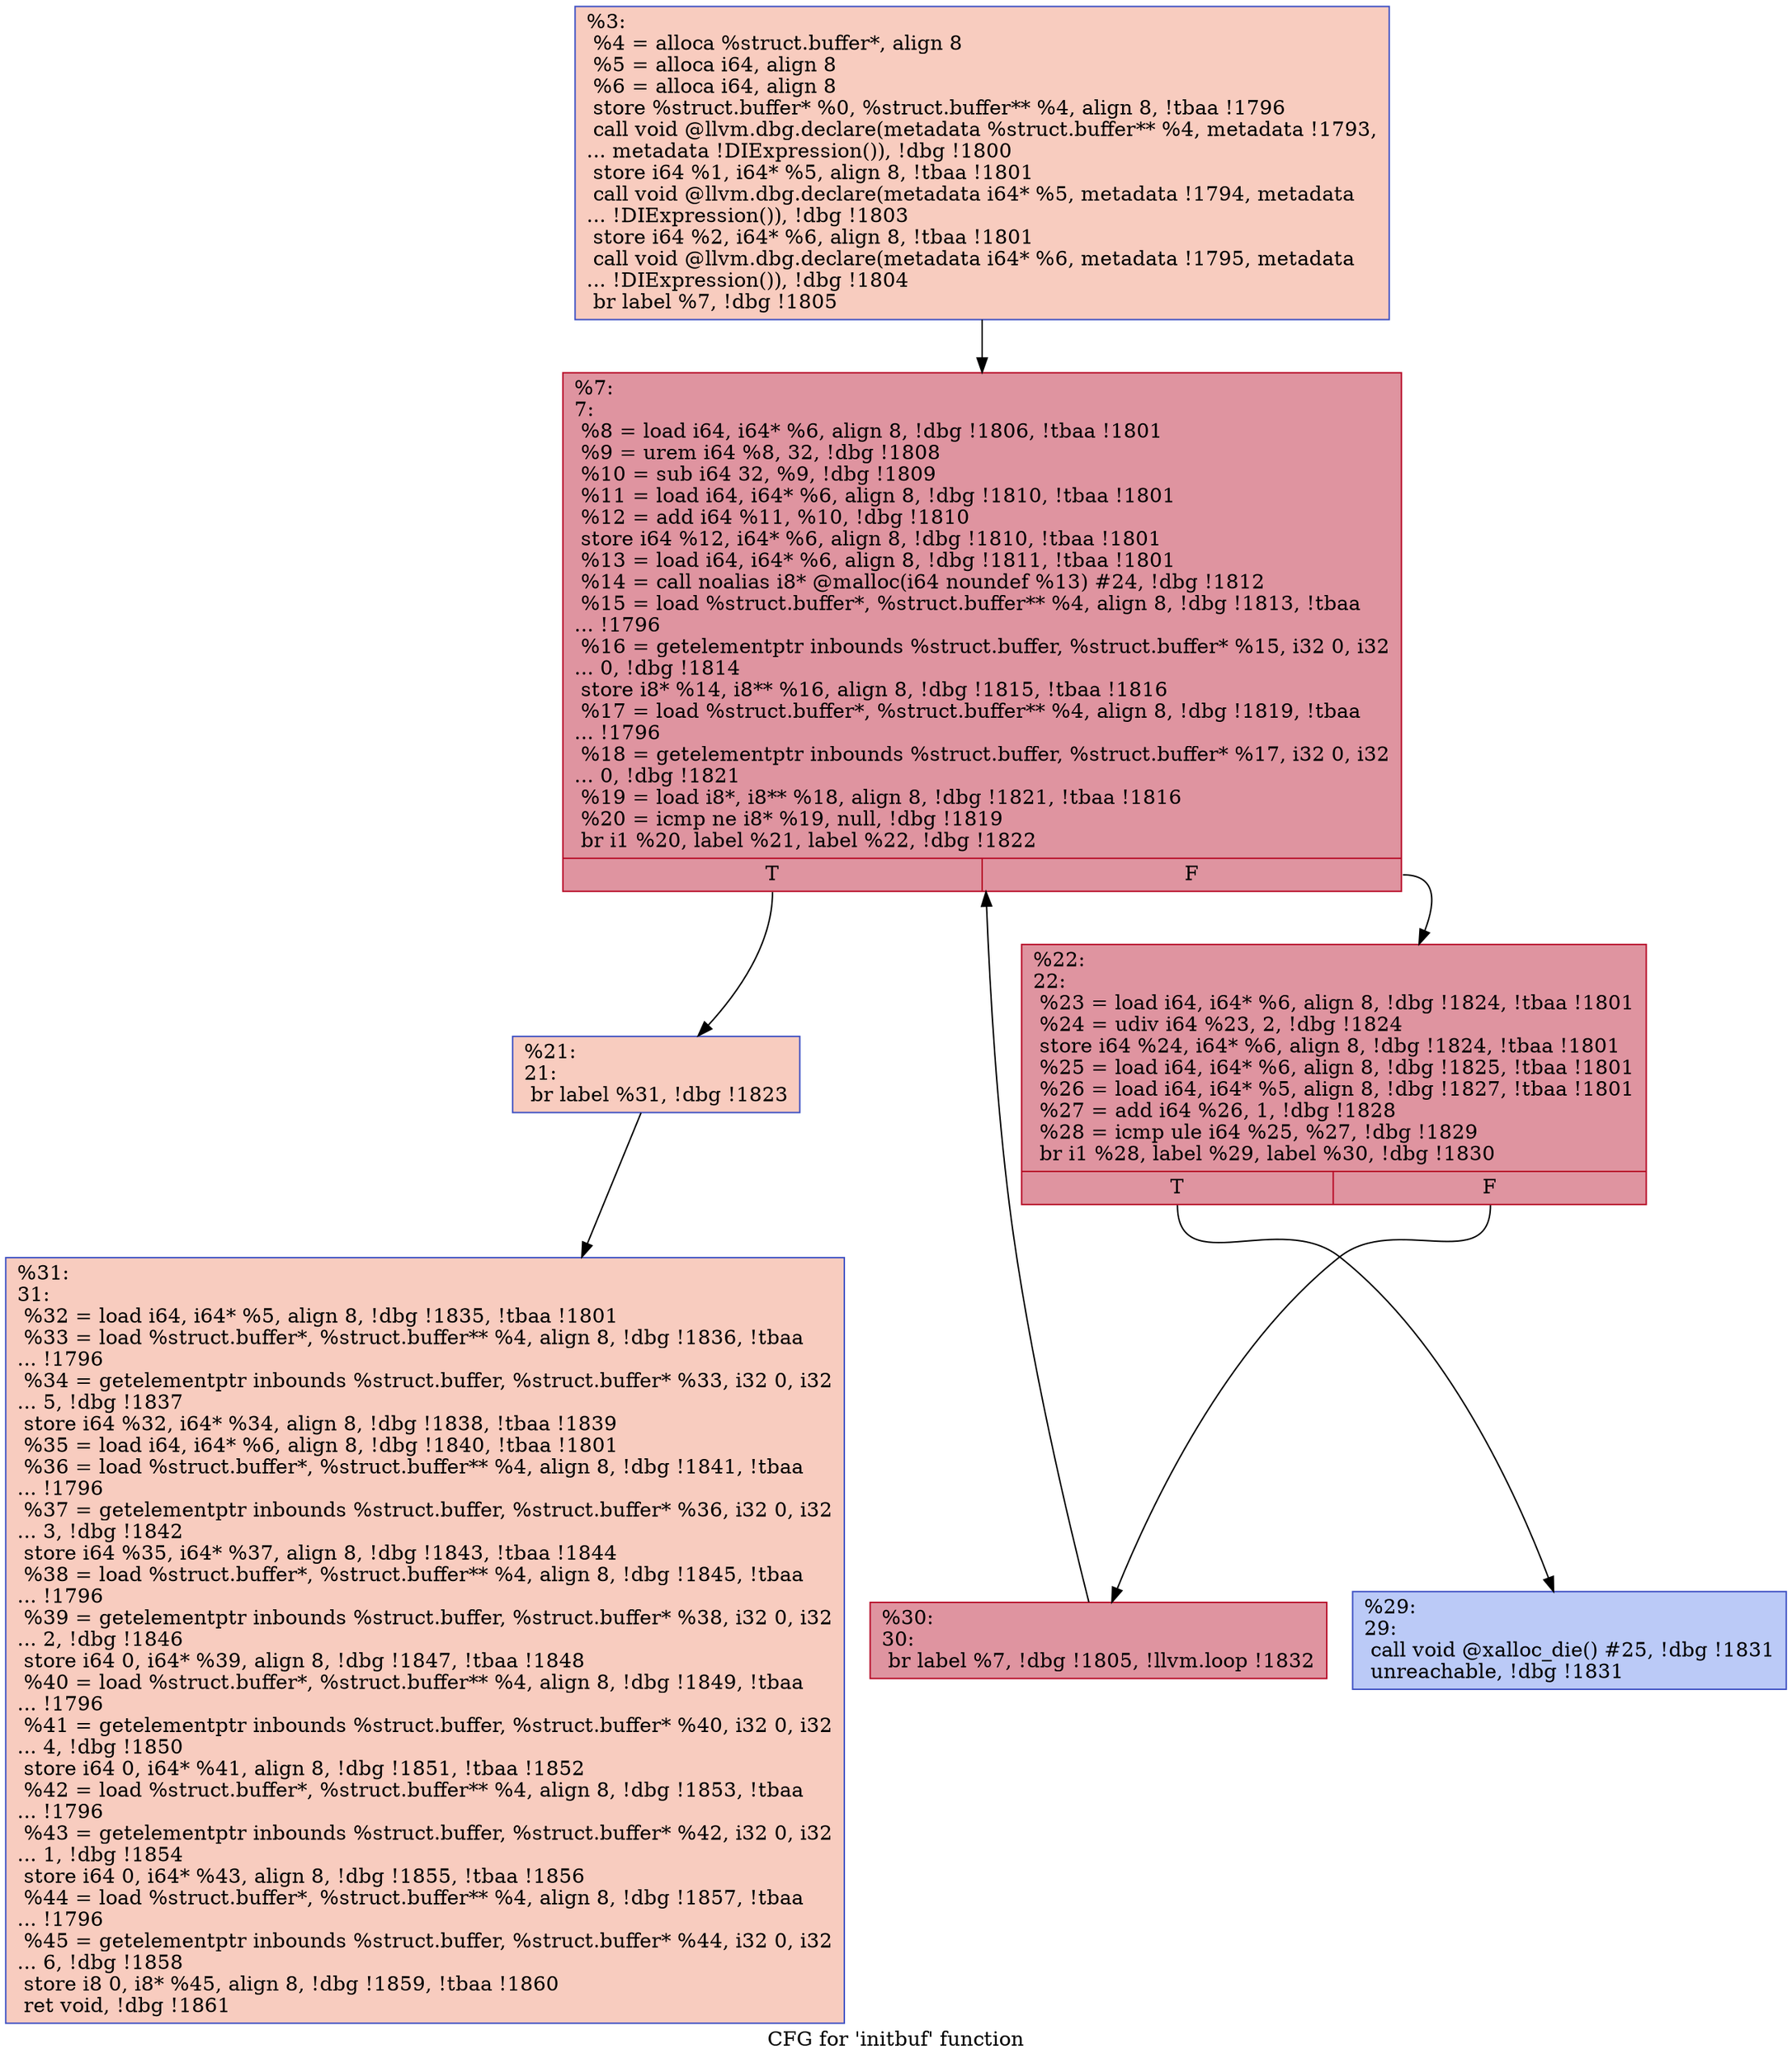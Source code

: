 digraph "CFG for 'initbuf' function" {
	label="CFG for 'initbuf' function";

	Node0x23550c0 [shape=record,color="#3d50c3ff", style=filled, fillcolor="#f08b6e70",label="{%3:\l  %4 = alloca %struct.buffer*, align 8\l  %5 = alloca i64, align 8\l  %6 = alloca i64, align 8\l  store %struct.buffer* %0, %struct.buffer** %4, align 8, !tbaa !1796\l  call void @llvm.dbg.declare(metadata %struct.buffer** %4, metadata !1793,\l... metadata !DIExpression()), !dbg !1800\l  store i64 %1, i64* %5, align 8, !tbaa !1801\l  call void @llvm.dbg.declare(metadata i64* %5, metadata !1794, metadata\l... !DIExpression()), !dbg !1803\l  store i64 %2, i64* %6, align 8, !tbaa !1801\l  call void @llvm.dbg.declare(metadata i64* %6, metadata !1795, metadata\l... !DIExpression()), !dbg !1804\l  br label %7, !dbg !1805\l}"];
	Node0x23550c0 -> Node0x2355150;
	Node0x2355150 [shape=record,color="#b70d28ff", style=filled, fillcolor="#b70d2870",label="{%7:\l7:                                                \l  %8 = load i64, i64* %6, align 8, !dbg !1806, !tbaa !1801\l  %9 = urem i64 %8, 32, !dbg !1808\l  %10 = sub i64 32, %9, !dbg !1809\l  %11 = load i64, i64* %6, align 8, !dbg !1810, !tbaa !1801\l  %12 = add i64 %11, %10, !dbg !1810\l  store i64 %12, i64* %6, align 8, !dbg !1810, !tbaa !1801\l  %13 = load i64, i64* %6, align 8, !dbg !1811, !tbaa !1801\l  %14 = call noalias i8* @malloc(i64 noundef %13) #24, !dbg !1812\l  %15 = load %struct.buffer*, %struct.buffer** %4, align 8, !dbg !1813, !tbaa\l... !1796\l  %16 = getelementptr inbounds %struct.buffer, %struct.buffer* %15, i32 0, i32\l... 0, !dbg !1814\l  store i8* %14, i8** %16, align 8, !dbg !1815, !tbaa !1816\l  %17 = load %struct.buffer*, %struct.buffer** %4, align 8, !dbg !1819, !tbaa\l... !1796\l  %18 = getelementptr inbounds %struct.buffer, %struct.buffer* %17, i32 0, i32\l... 0, !dbg !1821\l  %19 = load i8*, i8** %18, align 8, !dbg !1821, !tbaa !1816\l  %20 = icmp ne i8* %19, null, !dbg !1819\l  br i1 %20, label %21, label %22, !dbg !1822\l|{<s0>T|<s1>F}}"];
	Node0x2355150:s0 -> Node0x23551a0;
	Node0x2355150:s1 -> Node0x23551f0;
	Node0x23551a0 [shape=record,color="#3d50c3ff", style=filled, fillcolor="#f08b6e70",label="{%21:\l21:                                               \l  br label %31, !dbg !1823\l}"];
	Node0x23551a0 -> Node0x23552e0;
	Node0x23551f0 [shape=record,color="#b70d28ff", style=filled, fillcolor="#b70d2870",label="{%22:\l22:                                               \l  %23 = load i64, i64* %6, align 8, !dbg !1824, !tbaa !1801\l  %24 = udiv i64 %23, 2, !dbg !1824\l  store i64 %24, i64* %6, align 8, !dbg !1824, !tbaa !1801\l  %25 = load i64, i64* %6, align 8, !dbg !1825, !tbaa !1801\l  %26 = load i64, i64* %5, align 8, !dbg !1827, !tbaa !1801\l  %27 = add i64 %26, 1, !dbg !1828\l  %28 = icmp ule i64 %25, %27, !dbg !1829\l  br i1 %28, label %29, label %30, !dbg !1830\l|{<s0>T|<s1>F}}"];
	Node0x23551f0:s0 -> Node0x2355240;
	Node0x23551f0:s1 -> Node0x2355290;
	Node0x2355240 [shape=record,color="#3d50c3ff", style=filled, fillcolor="#6687ed70",label="{%29:\l29:                                               \l  call void @xalloc_die() #25, !dbg !1831\l  unreachable, !dbg !1831\l}"];
	Node0x2355290 [shape=record,color="#b70d28ff", style=filled, fillcolor="#b70d2870",label="{%30:\l30:                                               \l  br label %7, !dbg !1805, !llvm.loop !1832\l}"];
	Node0x2355290 -> Node0x2355150;
	Node0x23552e0 [shape=record,color="#3d50c3ff", style=filled, fillcolor="#f08b6e70",label="{%31:\l31:                                               \l  %32 = load i64, i64* %5, align 8, !dbg !1835, !tbaa !1801\l  %33 = load %struct.buffer*, %struct.buffer** %4, align 8, !dbg !1836, !tbaa\l... !1796\l  %34 = getelementptr inbounds %struct.buffer, %struct.buffer* %33, i32 0, i32\l... 5, !dbg !1837\l  store i64 %32, i64* %34, align 8, !dbg !1838, !tbaa !1839\l  %35 = load i64, i64* %6, align 8, !dbg !1840, !tbaa !1801\l  %36 = load %struct.buffer*, %struct.buffer** %4, align 8, !dbg !1841, !tbaa\l... !1796\l  %37 = getelementptr inbounds %struct.buffer, %struct.buffer* %36, i32 0, i32\l... 3, !dbg !1842\l  store i64 %35, i64* %37, align 8, !dbg !1843, !tbaa !1844\l  %38 = load %struct.buffer*, %struct.buffer** %4, align 8, !dbg !1845, !tbaa\l... !1796\l  %39 = getelementptr inbounds %struct.buffer, %struct.buffer* %38, i32 0, i32\l... 2, !dbg !1846\l  store i64 0, i64* %39, align 8, !dbg !1847, !tbaa !1848\l  %40 = load %struct.buffer*, %struct.buffer** %4, align 8, !dbg !1849, !tbaa\l... !1796\l  %41 = getelementptr inbounds %struct.buffer, %struct.buffer* %40, i32 0, i32\l... 4, !dbg !1850\l  store i64 0, i64* %41, align 8, !dbg !1851, !tbaa !1852\l  %42 = load %struct.buffer*, %struct.buffer** %4, align 8, !dbg !1853, !tbaa\l... !1796\l  %43 = getelementptr inbounds %struct.buffer, %struct.buffer* %42, i32 0, i32\l... 1, !dbg !1854\l  store i64 0, i64* %43, align 8, !dbg !1855, !tbaa !1856\l  %44 = load %struct.buffer*, %struct.buffer** %4, align 8, !dbg !1857, !tbaa\l... !1796\l  %45 = getelementptr inbounds %struct.buffer, %struct.buffer* %44, i32 0, i32\l... 6, !dbg !1858\l  store i8 0, i8* %45, align 8, !dbg !1859, !tbaa !1860\l  ret void, !dbg !1861\l}"];
}
